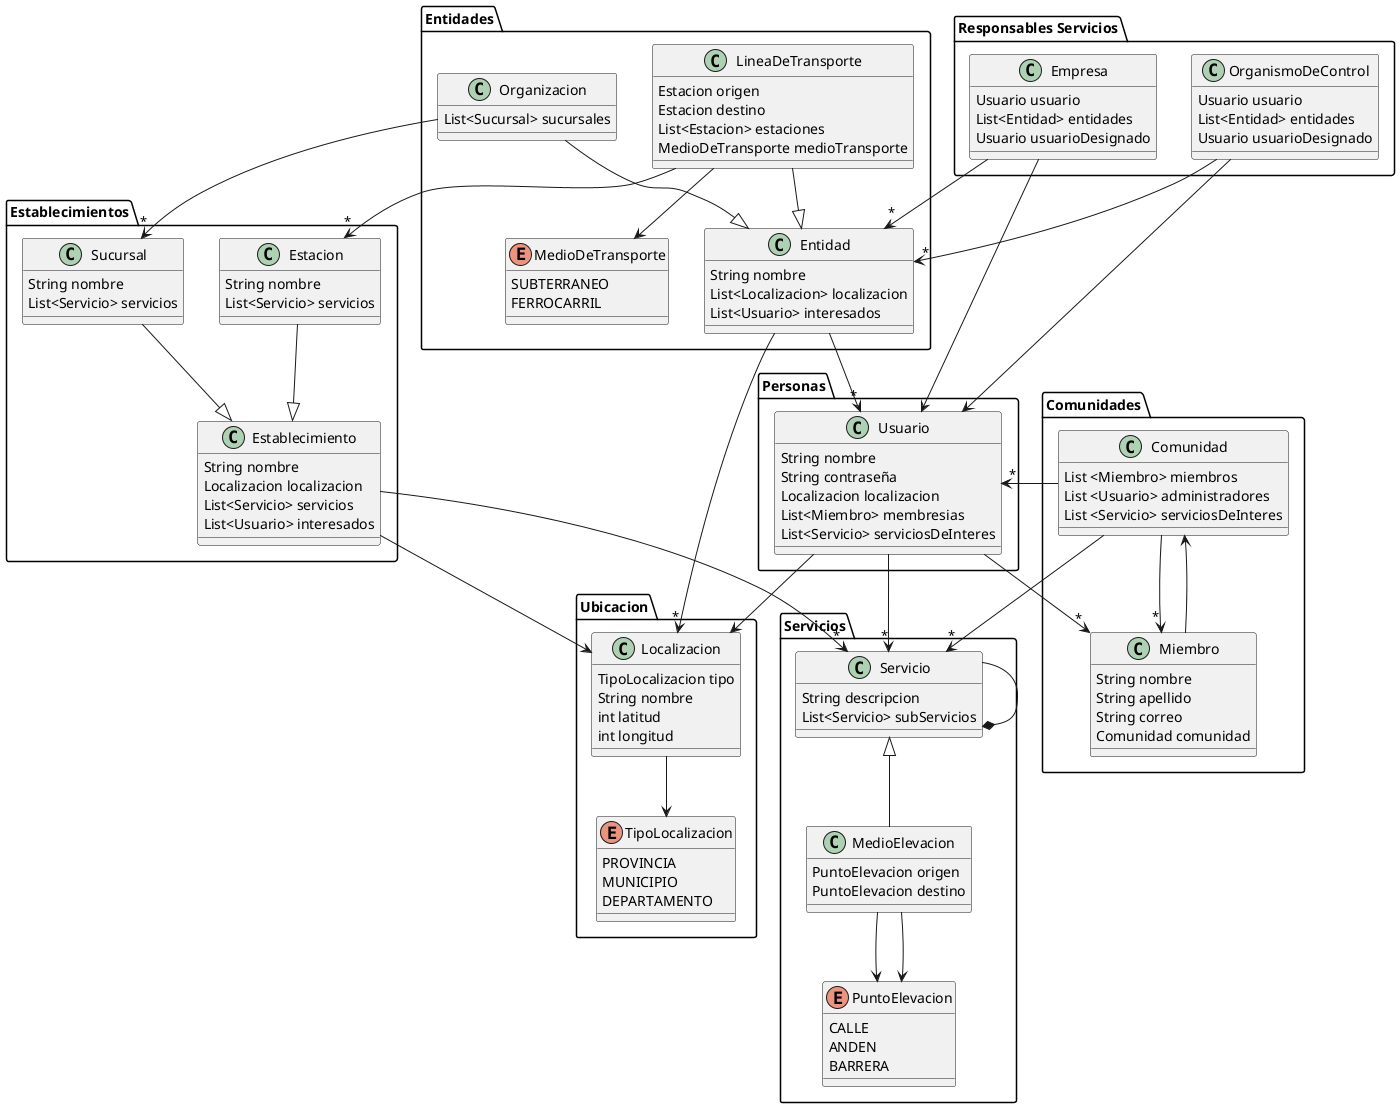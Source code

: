 @startuml
'https://plantuml.com/class-diagram

package "Ubicacion"{
class Localizacion{
    TipoLocalizacion tipo
    String nombre
    int latitud
    int longitud
}
enum TipoLocalizacion{
    PROVINCIA
    MUNICIPIO
    DEPARTAMENTO
}
}
package "Responsables Servicios"{

    class Empresa{
        Usuario usuario
        List<Entidad> entidades
        Usuario usuarioDesignado

    }

    class OrganismoDeControl{
        Usuario usuario
        List<Entidad> entidades
        Usuario usuarioDesignado
    }

}
package "Entidades"{

class Entidad{
    String nombre
    List<Localizacion> localizacion
    List<Usuario> interesados
}

class LineaDeTransporte{
    Estacion origen
    Estacion destino
    List<Estacion> estaciones
    MedioDeTransporte medioTransporte
}
Enum MedioDeTransporte{
    SUBTERRANEO
    FERROCARRIL
}

class Organizacion{
    List<Sucursal> sucursales
}
}

package "Establecimientos"{

class Establecimiento{
    String nombre
    Localizacion localizacion
    List<Servicio> servicios
    List<Usuario> interesados

}

class Estacion{
    String nombre
    List<Servicio> servicios
}
class Sucursal{
    String nombre
    List<Servicio> servicios
}

}

package "Servicios"{
class Servicio{
    String descripcion
    List<Servicio> subServicios
}

class MedioElevacion{
    PuntoElevacion origen
    PuntoElevacion destino
}

Enum PuntoElevacion {
    CALLE
    ANDEN
    BARRERA
}
}

package "Comunidades"{
class Comunidad{
    List <Miembro> miembros
    List <Usuario> administradores
    List <Servicio> serviciosDeInteres
}
class Miembro{
    String nombre
    String apellido
    String correo
    Comunidad comunidad
}


}
package "Personas"{
class Usuario{
     String nombre
     String contraseña
     Localizacion localizacion
     List<Miembro> membresias
     List<Servicio> serviciosDeInteres

}
}



LineaDeTransporte -->"*" Estacion
LineaDeTransporte --> MedioDeTransporte
LineaDeTransporte --|> Entidad

Servicio <|-- MedioElevacion
Servicio --* Servicio

MedioElevacion --> PuntoElevacion
MedioElevacion --> PuntoElevacion


Estacion --|> Establecimiento

Comunidad -->"*" Miembro
Comunidad -->"*" Usuario
Comunidad -->"*" Servicio

Miembro --> Comunidad

Empresa --> Usuario
Empresa -->"*" Entidad

OrganismoDeControl --> Usuario
OrganismoDeControl -->"*" Entidad

Usuario --> Localizacion
Usuario -->"*" Miembro
Usuario -->"*" Servicio

Localizacion --> TipoLocalizacion

Organizacion -->"*" Sucursal
Organizacion --|> Entidad


Sucursal --|> Establecimiento

Entidad -->"*" Usuario
Entidad -->"*"Localizacion

Establecimiento -->"*" Servicio
Establecimiento --> Localizacion

@endum